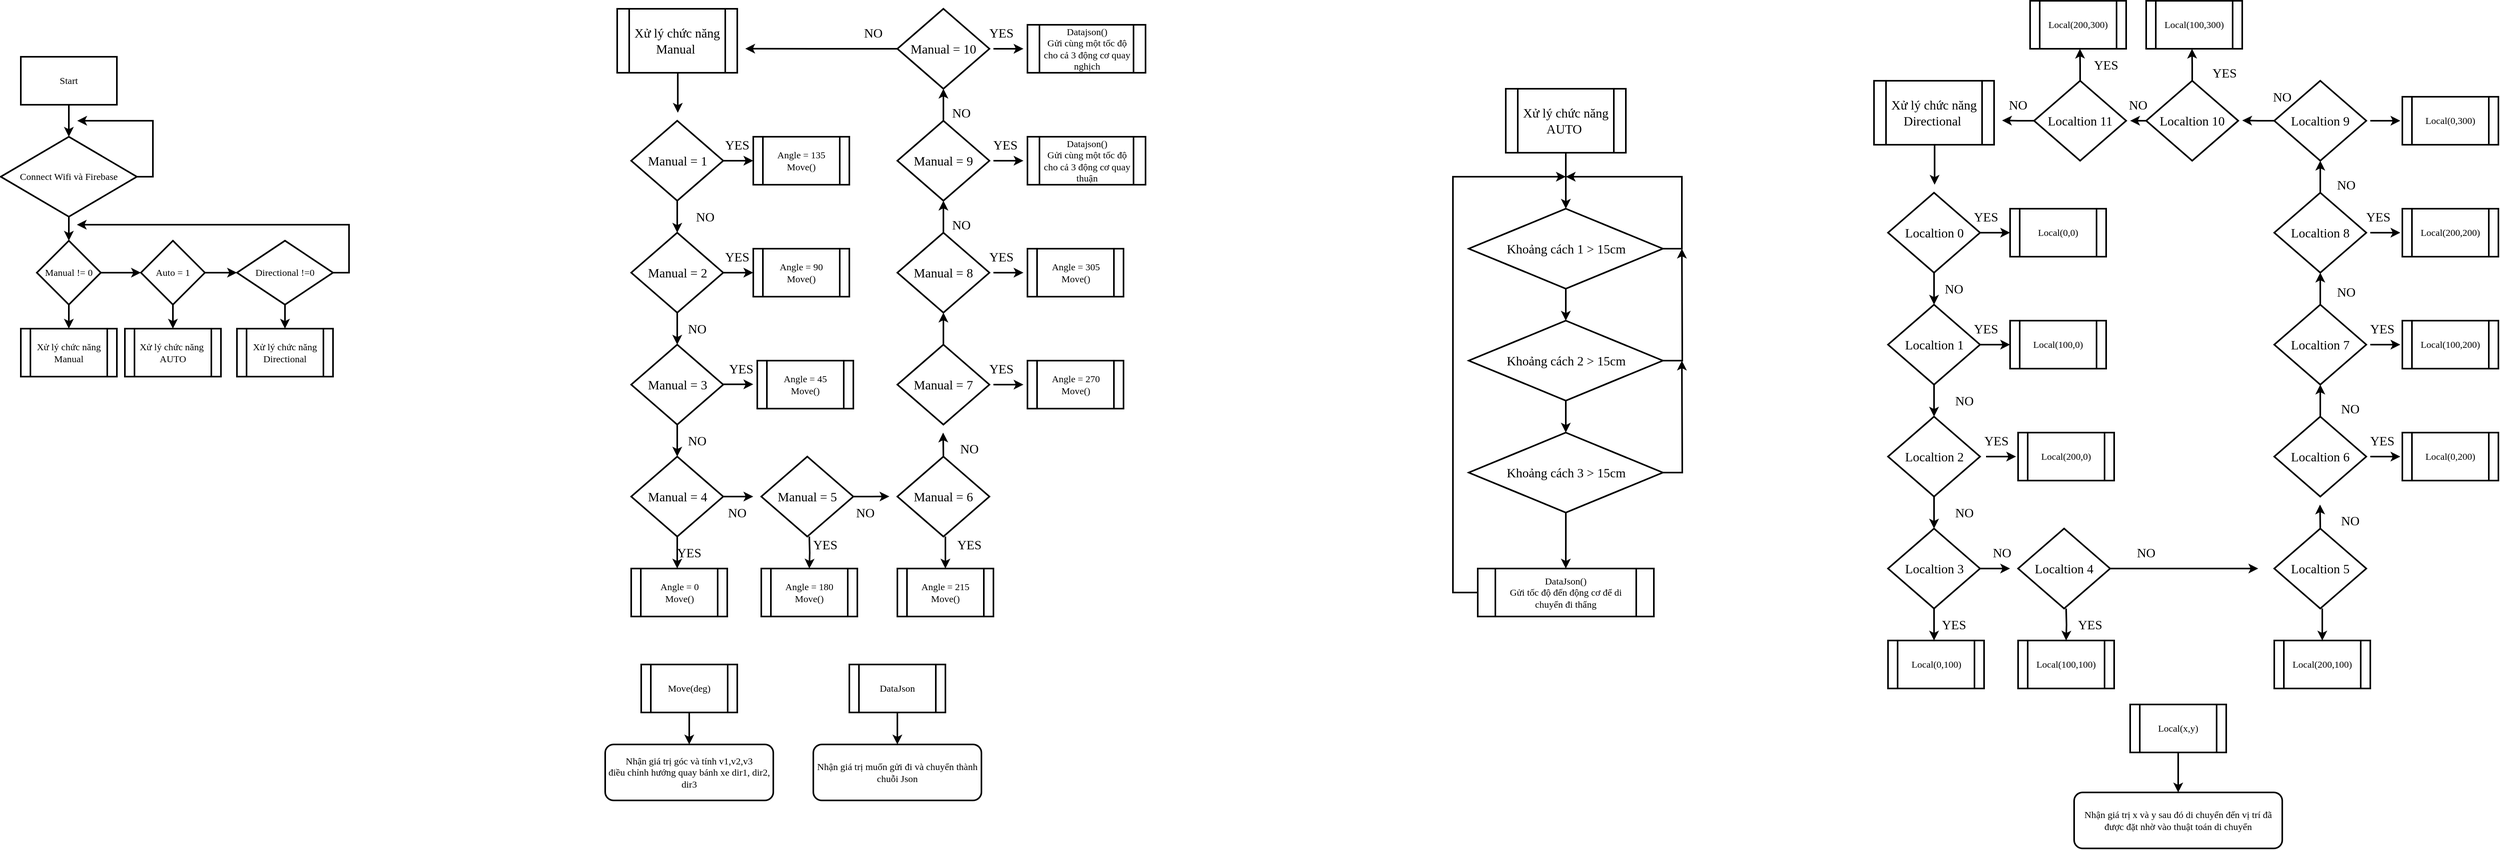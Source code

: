 <mxfile version="13.9.9" type="device"><diagram id="FoxD7YVyf8clvTsZ0lwb" name="Page-1"><mxGraphModel dx="868" dy="520" grid="1" gridSize="10" guides="1" tooltips="1" connect="1" arrows="1" fold="1" page="1" pageScale="1" pageWidth="827" pageHeight="1169" math="0" shadow="0"><root><mxCell id="0"/><mxCell id="1" parent="0"/><mxCell id="0awrJN7m5dz83-7ztPEB-3" style="edgeStyle=orthogonalEdgeStyle;rounded=0;orthogonalLoop=1;jettySize=auto;html=1;exitX=0.5;exitY=1;exitDx=0;exitDy=0;entryX=0.5;entryY=0;entryDx=0;entryDy=0;strokeWidth=2;fontFamily=Times New Roman;" edge="1" parent="1" source="0awrJN7m5dz83-7ztPEB-1" target="0awrJN7m5dz83-7ztPEB-2"><mxGeometry relative="1" as="geometry"/></mxCell><mxCell id="0awrJN7m5dz83-7ztPEB-1" value="Start" style="rounded=0;whiteSpace=wrap;html=1;strokeWidth=2;fontFamily=Times New Roman;" vertex="1" parent="1"><mxGeometry x="185" y="80" width="120" height="60" as="geometry"/></mxCell><mxCell id="0awrJN7m5dz83-7ztPEB-4" style="edgeStyle=orthogonalEdgeStyle;rounded=0;orthogonalLoop=1;jettySize=auto;html=1;exitX=1;exitY=0.5;exitDx=0;exitDy=0;strokeWidth=2;fontFamily=Times New Roman;" edge="1" parent="1" source="0awrJN7m5dz83-7ztPEB-2"><mxGeometry relative="1" as="geometry"><mxPoint x="255" y="160" as="targetPoint"/></mxGeometry></mxCell><mxCell id="0awrJN7m5dz83-7ztPEB-8" style="edgeStyle=orthogonalEdgeStyle;rounded=0;orthogonalLoop=1;jettySize=auto;html=1;exitX=0.5;exitY=1;exitDx=0;exitDy=0;entryX=0.5;entryY=0;entryDx=0;entryDy=0;strokeWidth=2;fontFamily=Times New Roman;" edge="1" parent="1" source="0awrJN7m5dz83-7ztPEB-2"><mxGeometry relative="1" as="geometry"><mxPoint x="245" y="310" as="targetPoint"/></mxGeometry></mxCell><mxCell id="0awrJN7m5dz83-7ztPEB-2" value="Connect Wifi và Firebase" style="rhombus;whiteSpace=wrap;html=1;strokeWidth=2;fontFamily=Times New Roman;" vertex="1" parent="1"><mxGeometry x="160" y="180" width="170" height="100" as="geometry"/></mxCell><mxCell id="0awrJN7m5dz83-7ztPEB-11" value="" style="edgeStyle=orthogonalEdgeStyle;rounded=0;orthogonalLoop=1;jettySize=auto;html=1;strokeWidth=2;fontFamily=Times New Roman;" edge="1" parent="1" source="0awrJN7m5dz83-7ztPEB-9" target="0awrJN7m5dz83-7ztPEB-10"><mxGeometry relative="1" as="geometry"/></mxCell><mxCell id="0awrJN7m5dz83-7ztPEB-17" style="edgeStyle=orthogonalEdgeStyle;rounded=0;orthogonalLoop=1;jettySize=auto;html=1;exitX=0.5;exitY=1;exitDx=0;exitDy=0;entryX=0.5;entryY=0;entryDx=0;entryDy=0;strokeWidth=2;fontFamily=Times New Roman;" edge="1" parent="1" source="0awrJN7m5dz83-7ztPEB-9" target="0awrJN7m5dz83-7ztPEB-14"><mxGeometry relative="1" as="geometry"/></mxCell><mxCell id="0awrJN7m5dz83-7ztPEB-9" value="Manual != 0" style="rhombus;whiteSpace=wrap;html=1;strokeWidth=2;fontFamily=Times New Roman;" vertex="1" parent="1"><mxGeometry x="205" y="310" width="80" height="80" as="geometry"/></mxCell><mxCell id="0awrJN7m5dz83-7ztPEB-13" style="edgeStyle=orthogonalEdgeStyle;rounded=0;orthogonalLoop=1;jettySize=auto;html=1;exitX=1;exitY=0.5;exitDx=0;exitDy=0;strokeWidth=2;fontFamily=Times New Roman;" edge="1" parent="1" source="0awrJN7m5dz83-7ztPEB-10" target="0awrJN7m5dz83-7ztPEB-12"><mxGeometry relative="1" as="geometry"/></mxCell><mxCell id="0awrJN7m5dz83-7ztPEB-20" value="" style="edgeStyle=orthogonalEdgeStyle;rounded=0;orthogonalLoop=1;jettySize=auto;html=1;strokeWidth=2;fontFamily=Times New Roman;" edge="1" parent="1" source="0awrJN7m5dz83-7ztPEB-10" target="0awrJN7m5dz83-7ztPEB-15"><mxGeometry relative="1" as="geometry"/></mxCell><mxCell id="0awrJN7m5dz83-7ztPEB-10" value="Auto = 1" style="rhombus;whiteSpace=wrap;html=1;strokeWidth=2;fontFamily=Times New Roman;" vertex="1" parent="1"><mxGeometry x="335" y="310" width="80" height="80" as="geometry"/></mxCell><mxCell id="0awrJN7m5dz83-7ztPEB-21" value="" style="edgeStyle=orthogonalEdgeStyle;rounded=0;orthogonalLoop=1;jettySize=auto;html=1;strokeWidth=2;fontFamily=Times New Roman;" edge="1" parent="1" source="0awrJN7m5dz83-7ztPEB-12" target="0awrJN7m5dz83-7ztPEB-16"><mxGeometry relative="1" as="geometry"/></mxCell><mxCell id="0awrJN7m5dz83-7ztPEB-22" style="edgeStyle=orthogonalEdgeStyle;rounded=0;orthogonalLoop=1;jettySize=auto;html=1;exitX=1;exitY=0.5;exitDx=0;exitDy=0;strokeWidth=2;fontFamily=Times New Roman;" edge="1" parent="1" source="0awrJN7m5dz83-7ztPEB-12"><mxGeometry relative="1" as="geometry"><mxPoint x="255" y="290" as="targetPoint"/><Array as="points"><mxPoint x="595" y="350"/><mxPoint x="595" y="290"/></Array></mxGeometry></mxCell><mxCell id="0awrJN7m5dz83-7ztPEB-12" value="Directional !=0" style="rhombus;whiteSpace=wrap;html=1;strokeWidth=2;fontFamily=Times New Roman;" vertex="1" parent="1"><mxGeometry x="455" y="310" width="120" height="80" as="geometry"/></mxCell><mxCell id="0awrJN7m5dz83-7ztPEB-14" value="Xử lý chức năng Manual" style="shape=process;whiteSpace=wrap;html=1;backgroundOutline=1;strokeWidth=2;fontFamily=Times New Roman;" vertex="1" parent="1"><mxGeometry x="185" y="420" width="120" height="60" as="geometry"/></mxCell><mxCell id="0awrJN7m5dz83-7ztPEB-15" value="Xử lý chức năng&amp;nbsp;&lt;br&gt;AUTO" style="shape=process;whiteSpace=wrap;html=1;backgroundOutline=1;strokeWidth=2;fontFamily=Times New Roman;" vertex="1" parent="1"><mxGeometry x="315" y="420" width="120" height="60" as="geometry"/></mxCell><mxCell id="0awrJN7m5dz83-7ztPEB-16" value="Xử lý chức năng Directional" style="shape=process;whiteSpace=wrap;html=1;backgroundOutline=1;strokeWidth=2;fontFamily=Times New Roman;" vertex="1" parent="1"><mxGeometry x="455" y="420" width="120" height="60" as="geometry"/></mxCell><mxCell id="0awrJN7m5dz83-7ztPEB-30" style="edgeStyle=orthogonalEdgeStyle;rounded=0;orthogonalLoop=1;jettySize=auto;html=1;strokeWidth=2;fontFamily=Times New Roman;fontSize=16;" edge="1" parent="1" source="0awrJN7m5dz83-7ztPEB-31"><mxGeometry relative="1" as="geometry"><mxPoint x="1005.714" y="150" as="targetPoint"/><Array as="points"><mxPoint x="1006" y="125"/></Array></mxGeometry></mxCell><mxCell id="0awrJN7m5dz83-7ztPEB-31" value="Xử lý chức năng Manual&amp;nbsp;" style="shape=process;whiteSpace=wrap;html=1;backgroundOutline=1;strokeWidth=2;fontFamily=Times New Roman;fontSize=16;" vertex="1" parent="1"><mxGeometry x="930" y="20" width="150" height="80" as="geometry"/></mxCell><mxCell id="0awrJN7m5dz83-7ztPEB-32" style="edgeStyle=orthogonalEdgeStyle;rounded=0;orthogonalLoop=1;jettySize=auto;html=1;exitX=0.5;exitY=1;exitDx=0;exitDy=0;entryX=0.5;entryY=0;entryDx=0;entryDy=0;strokeWidth=2;fontFamily=Times New Roman;fontSize=16;" edge="1" parent="1" source="0awrJN7m5dz83-7ztPEB-34" target="0awrJN7m5dz83-7ztPEB-36"><mxGeometry relative="1" as="geometry"/></mxCell><mxCell id="0awrJN7m5dz83-7ztPEB-33" style="edgeStyle=orthogonalEdgeStyle;rounded=0;orthogonalLoop=1;jettySize=auto;html=1;exitX=1;exitY=0.5;exitDx=0;exitDy=0;strokeWidth=2;fontFamily=Times New Roman;fontSize=16;" edge="1" parent="1" source="0awrJN7m5dz83-7ztPEB-34"><mxGeometry relative="1" as="geometry"><mxPoint x="1100" y="209.857" as="targetPoint"/></mxGeometry></mxCell><mxCell id="0awrJN7m5dz83-7ztPEB-34" value="Manual = 1" style="rhombus;whiteSpace=wrap;html=1;strokeWidth=2;fontFamily=Times New Roman;fontSize=16;" vertex="1" parent="1"><mxGeometry x="947.5" y="160" width="115" height="100" as="geometry"/></mxCell><mxCell id="0awrJN7m5dz83-7ztPEB-35" style="edgeStyle=orthogonalEdgeStyle;rounded=0;orthogonalLoop=1;jettySize=auto;html=1;exitX=0.5;exitY=1;exitDx=0;exitDy=0;entryX=0.5;entryY=0;entryDx=0;entryDy=0;strokeWidth=2;fontFamily=Times New Roman;fontSize=16;" edge="1" parent="1" source="0awrJN7m5dz83-7ztPEB-36" target="0awrJN7m5dz83-7ztPEB-38"><mxGeometry relative="1" as="geometry"/></mxCell><mxCell id="0awrJN7m5dz83-7ztPEB-36" value="Manual = 2" style="rhombus;whiteSpace=wrap;html=1;strokeWidth=2;fontFamily=Times New Roman;fontSize=16;" vertex="1" parent="1"><mxGeometry x="947.5" y="300" width="115" height="100" as="geometry"/></mxCell><mxCell id="0awrJN7m5dz83-7ztPEB-37" style="edgeStyle=orthogonalEdgeStyle;rounded=0;orthogonalLoop=1;jettySize=auto;html=1;exitX=0.5;exitY=1;exitDx=0;exitDy=0;entryX=0.5;entryY=0;entryDx=0;entryDy=0;strokeWidth=2;fontFamily=Times New Roman;fontSize=16;" edge="1" parent="1" source="0awrJN7m5dz83-7ztPEB-38" target="0awrJN7m5dz83-7ztPEB-41"><mxGeometry relative="1" as="geometry"/></mxCell><mxCell id="0awrJN7m5dz83-7ztPEB-38" value="Manual = 3" style="rhombus;whiteSpace=wrap;html=1;strokeWidth=2;fontFamily=Times New Roman;fontSize=16;" vertex="1" parent="1"><mxGeometry x="947.5" y="440" width="115" height="100" as="geometry"/></mxCell><mxCell id="0awrJN7m5dz83-7ztPEB-39" style="edgeStyle=orthogonalEdgeStyle;rounded=0;orthogonalLoop=1;jettySize=auto;html=1;exitX=1;exitY=0.5;exitDx=0;exitDy=0;strokeWidth=2;fontFamily=Times New Roman;fontSize=16;" edge="1" parent="1" source="0awrJN7m5dz83-7ztPEB-41"><mxGeometry relative="1" as="geometry"><mxPoint x="1100" y="629.857" as="targetPoint"/></mxGeometry></mxCell><mxCell id="0awrJN7m5dz83-7ztPEB-40" style="edgeStyle=orthogonalEdgeStyle;rounded=0;orthogonalLoop=1;jettySize=auto;html=1;exitX=0.5;exitY=1;exitDx=0;exitDy=0;entryX=0.5;entryY=0;entryDx=0;entryDy=0;strokeWidth=2;fontFamily=Times New Roman;fontSize=16;" edge="1" parent="1" source="0awrJN7m5dz83-7ztPEB-41"><mxGeometry relative="1" as="geometry"><mxPoint x="1005" y="720" as="targetPoint"/></mxGeometry></mxCell><mxCell id="0awrJN7m5dz83-7ztPEB-41" value="Manual = 4" style="rhombus;whiteSpace=wrap;html=1;strokeWidth=2;fontFamily=Times New Roman;fontSize=16;" vertex="1" parent="1"><mxGeometry x="947.5" y="580" width="115" height="100" as="geometry"/></mxCell><mxCell id="0awrJN7m5dz83-7ztPEB-42" style="edgeStyle=orthogonalEdgeStyle;rounded=0;orthogonalLoop=1;jettySize=auto;html=1;exitX=1;exitY=0.5;exitDx=0;exitDy=0;strokeWidth=2;fontFamily=Times New Roman;fontSize=16;" edge="1" parent="1" source="0awrJN7m5dz83-7ztPEB-43"><mxGeometry relative="1" as="geometry"><mxPoint x="1270" y="629.857" as="targetPoint"/></mxGeometry></mxCell><mxCell id="0awrJN7m5dz83-7ztPEB-43" value="Manual = 5" style="rhombus;whiteSpace=wrap;html=1;strokeWidth=2;fontFamily=Times New Roman;fontSize=16;" vertex="1" parent="1"><mxGeometry x="1110" y="580" width="115" height="100" as="geometry"/></mxCell><mxCell id="0awrJN7m5dz83-7ztPEB-44" style="edgeStyle=orthogonalEdgeStyle;rounded=0;orthogonalLoop=1;jettySize=auto;html=1;exitX=0.5;exitY=0;exitDx=0;exitDy=0;strokeWidth=2;fontFamily=Times New Roman;fontSize=16;" edge="1" parent="1" source="0awrJN7m5dz83-7ztPEB-45"><mxGeometry relative="1" as="geometry"><mxPoint x="1337.143" y="550" as="targetPoint"/></mxGeometry></mxCell><mxCell id="0awrJN7m5dz83-7ztPEB-45" value="Manual = 6" style="rhombus;whiteSpace=wrap;html=1;strokeWidth=2;fontFamily=Times New Roman;fontSize=16;" vertex="1" parent="1"><mxGeometry x="1280" y="580" width="115" height="100" as="geometry"/></mxCell><mxCell id="0awrJN7m5dz83-7ztPEB-46" style="edgeStyle=orthogonalEdgeStyle;rounded=0;orthogonalLoop=1;jettySize=auto;html=1;exitX=0.5;exitY=0;exitDx=0;exitDy=0;entryX=0.5;entryY=1;entryDx=0;entryDy=0;strokeWidth=2;fontFamily=Times New Roman;fontSize=16;" edge="1" parent="1" source="0awrJN7m5dz83-7ztPEB-47" target="0awrJN7m5dz83-7ztPEB-49"><mxGeometry relative="1" as="geometry"/></mxCell><mxCell id="0awrJN7m5dz83-7ztPEB-47" value="Manual = 7" style="rhombus;whiteSpace=wrap;html=1;strokeWidth=2;fontFamily=Times New Roman;fontSize=16;" vertex="1" parent="1"><mxGeometry x="1280" y="440" width="115" height="100" as="geometry"/></mxCell><mxCell id="0awrJN7m5dz83-7ztPEB-48" style="edgeStyle=orthogonalEdgeStyle;rounded=0;orthogonalLoop=1;jettySize=auto;html=1;exitX=0.5;exitY=0;exitDx=0;exitDy=0;entryX=0.5;entryY=1;entryDx=0;entryDy=0;strokeWidth=2;fontFamily=Times New Roman;fontSize=16;" edge="1" parent="1" source="0awrJN7m5dz83-7ztPEB-49" target="0awrJN7m5dz83-7ztPEB-51"><mxGeometry relative="1" as="geometry"/></mxCell><mxCell id="0awrJN7m5dz83-7ztPEB-49" value="Manual = 8" style="rhombus;whiteSpace=wrap;html=1;strokeWidth=2;fontFamily=Times New Roman;fontSize=16;" vertex="1" parent="1"><mxGeometry x="1280" y="300" width="115" height="100" as="geometry"/></mxCell><mxCell id="0awrJN7m5dz83-7ztPEB-50" style="edgeStyle=orthogonalEdgeStyle;rounded=0;orthogonalLoop=1;jettySize=auto;html=1;exitX=0.5;exitY=0;exitDx=0;exitDy=0;entryX=0.5;entryY=1;entryDx=0;entryDy=0;strokeWidth=2;fontFamily=Times New Roman;fontSize=16;" edge="1" parent="1" source="0awrJN7m5dz83-7ztPEB-51" target="0awrJN7m5dz83-7ztPEB-53"><mxGeometry relative="1" as="geometry"/></mxCell><mxCell id="0awrJN7m5dz83-7ztPEB-51" value="Manual = 9" style="rhombus;whiteSpace=wrap;html=1;strokeWidth=2;fontFamily=Times New Roman;fontSize=16;" vertex="1" parent="1"><mxGeometry x="1280" y="160" width="115" height="100" as="geometry"/></mxCell><mxCell id="0awrJN7m5dz83-7ztPEB-52" style="edgeStyle=orthogonalEdgeStyle;rounded=0;orthogonalLoop=1;jettySize=auto;html=1;exitX=0;exitY=0.5;exitDx=0;exitDy=0;strokeWidth=2;fontFamily=Times New Roman;fontSize=16;" edge="1" parent="1" source="0awrJN7m5dz83-7ztPEB-53"><mxGeometry relative="1" as="geometry"><mxPoint x="1090" y="69.857" as="targetPoint"/></mxGeometry></mxCell><mxCell id="0awrJN7m5dz83-7ztPEB-53" value="Manual = 10" style="rhombus;whiteSpace=wrap;html=1;strokeWidth=2;fontFamily=Times New Roman;fontSize=16;" vertex="1" parent="1"><mxGeometry x="1280" y="20" width="115" height="100" as="geometry"/></mxCell><mxCell id="0awrJN7m5dz83-7ztPEB-55" style="edgeStyle=orthogonalEdgeStyle;rounded=0;orthogonalLoop=1;jettySize=auto;html=1;exitX=1;exitY=0.5;exitDx=0;exitDy=0;strokeWidth=2;fontFamily=Times New Roman;fontSize=16;" edge="1" parent="1"><mxGeometry relative="1" as="geometry"><mxPoint x="1100" y="349.857" as="targetPoint"/><mxPoint x="1062.5" y="350" as="sourcePoint"/></mxGeometry></mxCell><mxCell id="0awrJN7m5dz83-7ztPEB-57" style="edgeStyle=orthogonalEdgeStyle;rounded=0;orthogonalLoop=1;jettySize=auto;html=1;exitX=1;exitY=0.5;exitDx=0;exitDy=0;strokeWidth=2;fontFamily=Times New Roman;fontSize=16;" edge="1" parent="1"><mxGeometry relative="1" as="geometry"><mxPoint x="1437.5" y="489.857" as="targetPoint"/><mxPoint x="1400" y="490" as="sourcePoint"/></mxGeometry></mxCell><mxCell id="0awrJN7m5dz83-7ztPEB-59" style="edgeStyle=orthogonalEdgeStyle;rounded=0;orthogonalLoop=1;jettySize=auto;html=1;exitX=1;exitY=0.5;exitDx=0;exitDy=0;strokeWidth=2;fontFamily=Times New Roman;fontSize=16;" edge="1" parent="1"><mxGeometry relative="1" as="geometry"><mxPoint x="1100" y="489.497" as="targetPoint"/><mxPoint x="1062.5" y="489.64" as="sourcePoint"/></mxGeometry></mxCell><mxCell id="0awrJN7m5dz83-7ztPEB-61" style="edgeStyle=orthogonalEdgeStyle;rounded=0;orthogonalLoop=1;jettySize=auto;html=1;exitX=1;exitY=0.5;exitDx=0;exitDy=0;strokeWidth=2;fontFamily=Times New Roman;fontSize=16;" edge="1" parent="1"><mxGeometry relative="1" as="geometry"><mxPoint x="1437.5" y="349.857" as="targetPoint"/><mxPoint x="1400" y="350" as="sourcePoint"/></mxGeometry></mxCell><mxCell id="0awrJN7m5dz83-7ztPEB-63" style="edgeStyle=orthogonalEdgeStyle;rounded=0;orthogonalLoop=1;jettySize=auto;html=1;exitX=1;exitY=0.5;exitDx=0;exitDy=0;strokeWidth=2;fontFamily=Times New Roman;fontSize=16;" edge="1" parent="1"><mxGeometry relative="1" as="geometry"><mxPoint x="1437.5" y="209.857" as="targetPoint"/><mxPoint x="1400" y="210" as="sourcePoint"/></mxGeometry></mxCell><mxCell id="0awrJN7m5dz83-7ztPEB-65" style="edgeStyle=orthogonalEdgeStyle;rounded=0;orthogonalLoop=1;jettySize=auto;html=1;exitX=1;exitY=0.5;exitDx=0;exitDy=0;strokeWidth=2;fontFamily=Times New Roman;fontSize=16;" edge="1" parent="1"><mxGeometry relative="1" as="geometry"><mxPoint x="1437.5" y="69.857" as="targetPoint"/><mxPoint x="1400" y="70" as="sourcePoint"/></mxGeometry></mxCell><mxCell id="0awrJN7m5dz83-7ztPEB-68" style="edgeStyle=orthogonalEdgeStyle;rounded=0;orthogonalLoop=1;jettySize=auto;html=1;exitX=0.5;exitY=1;exitDx=0;exitDy=0;entryX=0.5;entryY=0;entryDx=0;entryDy=0;strokeWidth=2;fontFamily=Times New Roman;fontSize=16;" edge="1" parent="1"><mxGeometry relative="1" as="geometry"><mxPoint x="1170" y="680" as="sourcePoint"/><mxPoint x="1170" y="720" as="targetPoint"/></mxGeometry></mxCell><mxCell id="0awrJN7m5dz83-7ztPEB-70" style="edgeStyle=orthogonalEdgeStyle;rounded=0;orthogonalLoop=1;jettySize=auto;html=1;exitX=0.5;exitY=1;exitDx=0;exitDy=0;entryX=0.5;entryY=0;entryDx=0;entryDy=0;strokeWidth=2;fontFamily=Times New Roman;fontSize=16;" edge="1" parent="1"><mxGeometry relative="1" as="geometry"><mxPoint x="1340" y="680" as="sourcePoint"/><Array as="points"><mxPoint x="1340" y="690"/><mxPoint x="1340" y="690"/></Array><mxPoint x="1340" y="720" as="targetPoint"/></mxGeometry></mxCell><mxCell id="0awrJN7m5dz83-7ztPEB-72" value="NO" style="text;html=1;strokeColor=none;fillColor=none;align=center;verticalAlign=middle;whiteSpace=wrap;rounded=0;fontFamily=Times New Roman;fontSize=16;strokeWidth=2;" vertex="1" parent="1"><mxGeometry x="1020" y="270" width="40" height="20" as="geometry"/></mxCell><mxCell id="0awrJN7m5dz83-7ztPEB-73" value="NO" style="text;html=1;strokeColor=none;fillColor=none;align=center;verticalAlign=middle;whiteSpace=wrap;rounded=0;fontFamily=Times New Roman;fontSize=16;strokeWidth=2;" vertex="1" parent="1"><mxGeometry x="1010" y="410" width="40" height="20" as="geometry"/></mxCell><mxCell id="0awrJN7m5dz83-7ztPEB-74" value="NO" style="text;html=1;strokeColor=none;fillColor=none;align=center;verticalAlign=middle;whiteSpace=wrap;rounded=0;fontFamily=Times New Roman;fontSize=16;strokeWidth=2;" vertex="1" parent="1"><mxGeometry x="1010" y="550" width="40" height="20" as="geometry"/></mxCell><mxCell id="0awrJN7m5dz83-7ztPEB-75" value="NO" style="text;html=1;strokeColor=none;fillColor=none;align=center;verticalAlign=middle;whiteSpace=wrap;rounded=0;fontFamily=Times New Roman;fontSize=16;strokeWidth=2;" vertex="1" parent="1"><mxGeometry x="1060" y="640" width="40" height="20" as="geometry"/></mxCell><mxCell id="0awrJN7m5dz83-7ztPEB-76" value="NO" style="text;html=1;strokeColor=none;fillColor=none;align=center;verticalAlign=middle;whiteSpace=wrap;rounded=0;fontFamily=Times New Roman;fontSize=16;strokeWidth=2;" vertex="1" parent="1"><mxGeometry x="1220" y="640" width="40" height="20" as="geometry"/></mxCell><mxCell id="0awrJN7m5dz83-7ztPEB-77" value="NO" style="text;html=1;strokeColor=none;fillColor=none;align=center;verticalAlign=middle;whiteSpace=wrap;rounded=0;fontFamily=Times New Roman;fontSize=16;strokeWidth=2;" vertex="1" parent="1"><mxGeometry x="1340" y="280" width="40" height="20" as="geometry"/></mxCell><mxCell id="0awrJN7m5dz83-7ztPEB-78" value="NO" style="text;html=1;strokeColor=none;fillColor=none;align=center;verticalAlign=middle;whiteSpace=wrap;rounded=0;fontFamily=Times New Roman;fontSize=16;strokeWidth=2;" vertex="1" parent="1"><mxGeometry x="1350" y="560" width="40" height="20" as="geometry"/></mxCell><mxCell id="0awrJN7m5dz83-7ztPEB-79" value="NO" style="text;html=1;strokeColor=none;fillColor=none;align=center;verticalAlign=middle;whiteSpace=wrap;rounded=0;fontFamily=Times New Roman;fontSize=16;strokeWidth=2;" vertex="1" parent="1"><mxGeometry x="1340" y="140" width="40" height="20" as="geometry"/></mxCell><mxCell id="0awrJN7m5dz83-7ztPEB-80" value="NO" style="text;html=1;strokeColor=none;fillColor=none;align=center;verticalAlign=middle;whiteSpace=wrap;rounded=0;fontFamily=Times New Roman;fontSize=16;strokeWidth=2;" vertex="1" parent="1"><mxGeometry x="1230" y="40" width="40" height="20" as="geometry"/></mxCell><mxCell id="0awrJN7m5dz83-7ztPEB-81" value="YES" style="text;html=1;strokeColor=none;fillColor=none;align=center;verticalAlign=middle;whiteSpace=wrap;rounded=0;fontFamily=Times New Roman;fontSize=16;strokeWidth=2;" vertex="1" parent="1"><mxGeometry x="1060" y="180" width="40" height="20" as="geometry"/></mxCell><mxCell id="0awrJN7m5dz83-7ztPEB-82" value="YES" style="text;html=1;strokeColor=none;fillColor=none;align=center;verticalAlign=middle;whiteSpace=wrap;rounded=0;fontFamily=Times New Roman;fontSize=16;strokeWidth=2;" vertex="1" parent="1"><mxGeometry x="1060" y="320" width="40" height="20" as="geometry"/></mxCell><mxCell id="0awrJN7m5dz83-7ztPEB-83" value="YES" style="text;html=1;strokeColor=none;fillColor=none;align=center;verticalAlign=middle;whiteSpace=wrap;rounded=0;fontFamily=Times New Roman;fontSize=16;strokeWidth=2;" vertex="1" parent="1"><mxGeometry x="1065" y="460" width="40" height="20" as="geometry"/></mxCell><mxCell id="0awrJN7m5dz83-7ztPEB-84" value="YES" style="text;html=1;strokeColor=none;fillColor=none;align=center;verticalAlign=middle;whiteSpace=wrap;rounded=0;fontFamily=Times New Roman;fontSize=16;strokeWidth=2;" vertex="1" parent="1"><mxGeometry x="1000" y="690" width="40" height="20" as="geometry"/></mxCell><mxCell id="0awrJN7m5dz83-7ztPEB-85" value="YES" style="text;html=1;strokeColor=none;fillColor=none;align=center;verticalAlign=middle;whiteSpace=wrap;rounded=0;fontFamily=Times New Roman;fontSize=16;strokeWidth=2;" vertex="1" parent="1"><mxGeometry x="1170" y="680" width="40" height="20" as="geometry"/></mxCell><mxCell id="0awrJN7m5dz83-7ztPEB-86" value="YES" style="text;html=1;strokeColor=none;fillColor=none;align=center;verticalAlign=middle;whiteSpace=wrap;rounded=0;fontFamily=Times New Roman;fontSize=16;strokeWidth=2;" vertex="1" parent="1"><mxGeometry x="1390" y="460" width="40" height="20" as="geometry"/></mxCell><mxCell id="0awrJN7m5dz83-7ztPEB-87" value="YES" style="text;html=1;strokeColor=none;fillColor=none;align=center;verticalAlign=middle;whiteSpace=wrap;rounded=0;fontFamily=Times New Roman;fontSize=16;strokeWidth=2;" vertex="1" parent="1"><mxGeometry x="1390" y="320" width="40" height="20" as="geometry"/></mxCell><mxCell id="0awrJN7m5dz83-7ztPEB-88" value="YES" style="text;html=1;strokeColor=none;fillColor=none;align=center;verticalAlign=middle;whiteSpace=wrap;rounded=0;fontFamily=Times New Roman;fontSize=16;strokeWidth=2;" vertex="1" parent="1"><mxGeometry x="1395" y="180" width="40" height="20" as="geometry"/></mxCell><mxCell id="0awrJN7m5dz83-7ztPEB-89" value="YES" style="text;html=1;strokeColor=none;fillColor=none;align=center;verticalAlign=middle;whiteSpace=wrap;rounded=0;fontFamily=Times New Roman;fontSize=16;strokeWidth=2;" vertex="1" parent="1"><mxGeometry x="1390" y="40" width="40" height="20" as="geometry"/></mxCell><mxCell id="0awrJN7m5dz83-7ztPEB-90" value="YES" style="text;html=1;strokeColor=none;fillColor=none;align=center;verticalAlign=middle;whiteSpace=wrap;rounded=0;fontFamily=Times New Roman;fontSize=16;strokeWidth=2;" vertex="1" parent="1"><mxGeometry x="1350" y="680" width="40" height="20" as="geometry"/></mxCell><mxCell id="0awrJN7m5dz83-7ztPEB-91" value="Angle = 135&lt;br&gt;Move()" style="shape=process;whiteSpace=wrap;html=1;backgroundOutline=1;strokeWidth=2;fontFamily=Times New Roman;" vertex="1" parent="1"><mxGeometry x="1100" y="180" width="120" height="60" as="geometry"/></mxCell><mxCell id="0awrJN7m5dz83-7ztPEB-92" value="Angle = 90&lt;br&gt;Move()" style="shape=process;whiteSpace=wrap;html=1;backgroundOutline=1;strokeWidth=2;fontFamily=Times New Roman;" vertex="1" parent="1"><mxGeometry x="1100" y="320" width="120" height="60" as="geometry"/></mxCell><mxCell id="0awrJN7m5dz83-7ztPEB-93" value="Angle = 45&lt;br&gt;Move()" style="shape=process;whiteSpace=wrap;html=1;backgroundOutline=1;strokeWidth=2;fontFamily=Times New Roman;" vertex="1" parent="1"><mxGeometry x="1105" y="460" width="120" height="60" as="geometry"/></mxCell><mxCell id="0awrJN7m5dz83-7ztPEB-94" value="Angle = 0&lt;br&gt;Move()" style="shape=process;whiteSpace=wrap;html=1;backgroundOutline=1;strokeWidth=2;fontFamily=Times New Roman;" vertex="1" parent="1"><mxGeometry x="947.5" y="720" width="120" height="60" as="geometry"/></mxCell><mxCell id="0awrJN7m5dz83-7ztPEB-95" value="Angle = 180&lt;br&gt;Move()" style="shape=process;whiteSpace=wrap;html=1;backgroundOutline=1;strokeWidth=2;fontFamily=Times New Roman;" vertex="1" parent="1"><mxGeometry x="1110" y="720" width="120" height="60" as="geometry"/></mxCell><mxCell id="0awrJN7m5dz83-7ztPEB-96" value="Angle = 215&lt;br&gt;Move()" style="shape=process;whiteSpace=wrap;html=1;backgroundOutline=1;strokeWidth=2;fontFamily=Times New Roman;" vertex="1" parent="1"><mxGeometry x="1280" y="720" width="120" height="60" as="geometry"/></mxCell><mxCell id="0awrJN7m5dz83-7ztPEB-97" value="Angle = 270&lt;br&gt;Move()" style="shape=process;whiteSpace=wrap;html=1;backgroundOutline=1;strokeWidth=2;fontFamily=Times New Roman;" vertex="1" parent="1"><mxGeometry x="1442.5" y="460" width="120" height="60" as="geometry"/></mxCell><mxCell id="0awrJN7m5dz83-7ztPEB-98" value="Angle = 305&lt;br&gt;Move()" style="shape=process;whiteSpace=wrap;html=1;backgroundOutline=1;strokeWidth=2;fontFamily=Times New Roman;" vertex="1" parent="1"><mxGeometry x="1442.5" y="320" width="120" height="60" as="geometry"/></mxCell><mxCell id="0awrJN7m5dz83-7ztPEB-100" value="Datajson()&lt;br&gt;Gửi cùng một tốc độ cho cả 3 động cơ quay thuận" style="shape=process;whiteSpace=wrap;html=1;backgroundOutline=1;strokeWidth=2;fontFamily=Times New Roman;" vertex="1" parent="1"><mxGeometry x="1442.5" y="180" width="147.5" height="60" as="geometry"/></mxCell><mxCell id="0awrJN7m5dz83-7ztPEB-101" value="Datajson()&lt;br&gt;Gửi cùng một tốc độ cho cả 3 động cơ quay nghịch" style="shape=process;whiteSpace=wrap;html=1;backgroundOutline=1;strokeWidth=2;fontFamily=Times New Roman;" vertex="1" parent="1"><mxGeometry x="1442.5" y="40" width="147.5" height="60" as="geometry"/></mxCell><mxCell id="0awrJN7m5dz83-7ztPEB-104" value="" style="edgeStyle=orthogonalEdgeStyle;rounded=0;orthogonalLoop=1;jettySize=auto;html=1;strokeWidth=2;fontFamily=Times New Roman;" edge="1" parent="1" source="0awrJN7m5dz83-7ztPEB-102" target="0awrJN7m5dz83-7ztPEB-103"><mxGeometry relative="1" as="geometry"/></mxCell><mxCell id="0awrJN7m5dz83-7ztPEB-102" value="Xử lý chức năng AUTO&amp;nbsp;" style="shape=process;whiteSpace=wrap;html=1;backgroundOutline=1;strokeWidth=2;fontFamily=Times New Roman;fontSize=16;" vertex="1" parent="1"><mxGeometry x="2040" y="120" width="150" height="80" as="geometry"/></mxCell><mxCell id="0awrJN7m5dz83-7ztPEB-106" value="" style="edgeStyle=orthogonalEdgeStyle;rounded=0;orthogonalLoop=1;jettySize=auto;html=1;strokeWidth=2;fontFamily=Times New Roman;" edge="1" parent="1" source="0awrJN7m5dz83-7ztPEB-103" target="0awrJN7m5dz83-7ztPEB-105"><mxGeometry relative="1" as="geometry"/></mxCell><mxCell id="0awrJN7m5dz83-7ztPEB-112" style="edgeStyle=orthogonalEdgeStyle;rounded=0;orthogonalLoop=1;jettySize=auto;html=1;exitX=1;exitY=0.5;exitDx=0;exitDy=0;strokeWidth=2;fontFamily=Times New Roman;" edge="1" parent="1" source="0awrJN7m5dz83-7ztPEB-103"><mxGeometry relative="1" as="geometry"><mxPoint x="2115" y="230" as="targetPoint"/><Array as="points"><mxPoint x="2260" y="320"/><mxPoint x="2260" y="230"/></Array></mxGeometry></mxCell><mxCell id="0awrJN7m5dz83-7ztPEB-103" value="Khoảng cách 1 &amp;gt; 15cm" style="rhombus;whiteSpace=wrap;html=1;strokeWidth=2;fontFamily=Times New Roman;fontSize=16;" vertex="1" parent="1"><mxGeometry x="1993.75" y="270" width="242.5" height="100" as="geometry"/></mxCell><mxCell id="0awrJN7m5dz83-7ztPEB-108" value="" style="edgeStyle=orthogonalEdgeStyle;rounded=0;orthogonalLoop=1;jettySize=auto;html=1;strokeWidth=2;fontFamily=Times New Roman;" edge="1" parent="1" source="0awrJN7m5dz83-7ztPEB-105" target="0awrJN7m5dz83-7ztPEB-107"><mxGeometry relative="1" as="geometry"/></mxCell><mxCell id="0awrJN7m5dz83-7ztPEB-113" style="edgeStyle=orthogonalEdgeStyle;rounded=0;orthogonalLoop=1;jettySize=auto;html=1;exitX=1;exitY=0.5;exitDx=0;exitDy=0;strokeWidth=2;fontFamily=Times New Roman;" edge="1" parent="1" source="0awrJN7m5dz83-7ztPEB-105"><mxGeometry relative="1" as="geometry"><mxPoint x="2260" y="320" as="targetPoint"/></mxGeometry></mxCell><mxCell id="0awrJN7m5dz83-7ztPEB-105" value="Khoảng cách 2 &amp;gt; 15cm" style="rhombus;whiteSpace=wrap;html=1;strokeWidth=2;fontFamily=Times New Roman;fontSize=16;" vertex="1" parent="1"><mxGeometry x="1993.75" y="410" width="242.5" height="100" as="geometry"/></mxCell><mxCell id="0awrJN7m5dz83-7ztPEB-110" value="" style="edgeStyle=orthogonalEdgeStyle;rounded=0;orthogonalLoop=1;jettySize=auto;html=1;strokeWidth=2;fontFamily=Times New Roman;" edge="1" parent="1" source="0awrJN7m5dz83-7ztPEB-107" target="0awrJN7m5dz83-7ztPEB-109"><mxGeometry relative="1" as="geometry"/></mxCell><mxCell id="0awrJN7m5dz83-7ztPEB-114" style="edgeStyle=orthogonalEdgeStyle;rounded=0;orthogonalLoop=1;jettySize=auto;html=1;exitX=1;exitY=0.5;exitDx=0;exitDy=0;strokeWidth=2;fontFamily=Times New Roman;" edge="1" parent="1" source="0awrJN7m5dz83-7ztPEB-107"><mxGeometry relative="1" as="geometry"><mxPoint x="2260" y="460" as="targetPoint"/></mxGeometry></mxCell><mxCell id="0awrJN7m5dz83-7ztPEB-107" value="Khoảng cách 3 &amp;gt; 15cm" style="rhombus;whiteSpace=wrap;html=1;strokeWidth=2;fontFamily=Times New Roman;fontSize=16;" vertex="1" parent="1"><mxGeometry x="1993.75" y="550" width="242.5" height="100" as="geometry"/></mxCell><mxCell id="0awrJN7m5dz83-7ztPEB-111" style="edgeStyle=orthogonalEdgeStyle;rounded=0;orthogonalLoop=1;jettySize=auto;html=1;strokeWidth=2;fontFamily=Times New Roman;" edge="1" parent="1" source="0awrJN7m5dz83-7ztPEB-109"><mxGeometry relative="1" as="geometry"><mxPoint x="2115" y="230" as="targetPoint"/><Array as="points"><mxPoint x="1974" y="750"/><mxPoint x="1974" y="230"/><mxPoint x="1994" y="230"/></Array></mxGeometry></mxCell><mxCell id="0awrJN7m5dz83-7ztPEB-109" value="DataJson()&lt;br&gt;Gửi tốc độ đến động cơ để di chuyển đi thẩng" style="shape=process;whiteSpace=wrap;html=1;backgroundOutline=1;strokeWidth=2;fontFamily=Times New Roman;" vertex="1" parent="1"><mxGeometry x="2005" y="720" width="220" height="60" as="geometry"/></mxCell><mxCell id="0awrJN7m5dz83-7ztPEB-115" style="edgeStyle=orthogonalEdgeStyle;rounded=0;orthogonalLoop=1;jettySize=auto;html=1;strokeWidth=2;fontFamily=Times New Roman;fontSize=16;" edge="1" parent="1" source="0awrJN7m5dz83-7ztPEB-116"><mxGeometry relative="1" as="geometry"><mxPoint x="2575.714" y="240.0" as="targetPoint"/><Array as="points"><mxPoint x="2576" y="215"/></Array></mxGeometry></mxCell><mxCell id="0awrJN7m5dz83-7ztPEB-116" value="Xử lý chức năng Directional&amp;nbsp;" style="shape=process;whiteSpace=wrap;html=1;backgroundOutline=1;strokeWidth=2;fontFamily=Times New Roman;fontSize=16;" vertex="1" parent="1"><mxGeometry x="2500" y="110" width="150" height="80" as="geometry"/></mxCell><mxCell id="0awrJN7m5dz83-7ztPEB-117" style="edgeStyle=orthogonalEdgeStyle;rounded=0;orthogonalLoop=1;jettySize=auto;html=1;exitX=0.5;exitY=1;exitDx=0;exitDy=0;entryX=0.5;entryY=0;entryDx=0;entryDy=0;strokeWidth=2;fontFamily=Times New Roman;fontSize=16;" edge="1" parent="1" source="0awrJN7m5dz83-7ztPEB-119" target="0awrJN7m5dz83-7ztPEB-121"><mxGeometry relative="1" as="geometry"/></mxCell><mxCell id="0awrJN7m5dz83-7ztPEB-118" style="edgeStyle=orthogonalEdgeStyle;rounded=0;orthogonalLoop=1;jettySize=auto;html=1;exitX=1;exitY=0.5;exitDx=0;exitDy=0;strokeWidth=2;fontFamily=Times New Roman;fontSize=16;" edge="1" parent="1" source="0awrJN7m5dz83-7ztPEB-119"><mxGeometry relative="1" as="geometry"><mxPoint x="2670" y="299.857" as="targetPoint"/></mxGeometry></mxCell><mxCell id="0awrJN7m5dz83-7ztPEB-119" value="Localtion 0" style="rhombus;whiteSpace=wrap;html=1;strokeWidth=2;fontFamily=Times New Roman;fontSize=16;" vertex="1" parent="1"><mxGeometry x="2517.5" y="250" width="115" height="100" as="geometry"/></mxCell><mxCell id="0awrJN7m5dz83-7ztPEB-120" style="edgeStyle=orthogonalEdgeStyle;rounded=0;orthogonalLoop=1;jettySize=auto;html=1;exitX=0.5;exitY=1;exitDx=0;exitDy=0;entryX=0.5;entryY=0;entryDx=0;entryDy=0;strokeWidth=2;fontFamily=Times New Roman;fontSize=16;" edge="1" parent="1" source="0awrJN7m5dz83-7ztPEB-121" target="0awrJN7m5dz83-7ztPEB-123"><mxGeometry relative="1" as="geometry"/></mxCell><mxCell id="0awrJN7m5dz83-7ztPEB-121" value="Localtion 1" style="rhombus;whiteSpace=wrap;html=1;strokeWidth=2;fontFamily=Times New Roman;fontSize=16;" vertex="1" parent="1"><mxGeometry x="2517.5" y="390.0" width="115" height="100" as="geometry"/></mxCell><mxCell id="0awrJN7m5dz83-7ztPEB-122" style="edgeStyle=orthogonalEdgeStyle;rounded=0;orthogonalLoop=1;jettySize=auto;html=1;exitX=0.5;exitY=1;exitDx=0;exitDy=0;entryX=0.5;entryY=0;entryDx=0;entryDy=0;strokeWidth=2;fontFamily=Times New Roman;fontSize=16;" edge="1" parent="1" source="0awrJN7m5dz83-7ztPEB-123" target="0awrJN7m5dz83-7ztPEB-126"><mxGeometry relative="1" as="geometry"/></mxCell><mxCell id="0awrJN7m5dz83-7ztPEB-123" value="Localtion 2" style="rhombus;whiteSpace=wrap;html=1;strokeWidth=2;fontFamily=Times New Roman;fontSize=16;" vertex="1" parent="1"><mxGeometry x="2517.5" y="530" width="115" height="100" as="geometry"/></mxCell><mxCell id="0awrJN7m5dz83-7ztPEB-124" style="edgeStyle=orthogonalEdgeStyle;rounded=0;orthogonalLoop=1;jettySize=auto;html=1;exitX=1;exitY=0.5;exitDx=0;exitDy=0;strokeWidth=2;fontFamily=Times New Roman;fontSize=16;" edge="1" parent="1" source="0awrJN7m5dz83-7ztPEB-126"><mxGeometry relative="1" as="geometry"><mxPoint x="2670" y="719.857" as="targetPoint"/></mxGeometry></mxCell><mxCell id="0awrJN7m5dz83-7ztPEB-125" style="edgeStyle=orthogonalEdgeStyle;rounded=0;orthogonalLoop=1;jettySize=auto;html=1;exitX=0.5;exitY=1;exitDx=0;exitDy=0;entryX=0.5;entryY=0;entryDx=0;entryDy=0;strokeWidth=2;fontFamily=Times New Roman;fontSize=16;" edge="1" parent="1" source="0awrJN7m5dz83-7ztPEB-126"><mxGeometry relative="1" as="geometry"><mxPoint x="2575" y="810" as="targetPoint"/></mxGeometry></mxCell><mxCell id="0awrJN7m5dz83-7ztPEB-126" value="Localtion 3" style="rhombus;whiteSpace=wrap;html=1;strokeWidth=2;fontFamily=Times New Roman;fontSize=16;" vertex="1" parent="1"><mxGeometry x="2517.5" y="670" width="115" height="100" as="geometry"/></mxCell><mxCell id="0awrJN7m5dz83-7ztPEB-127" style="edgeStyle=orthogonalEdgeStyle;rounded=0;orthogonalLoop=1;jettySize=auto;html=1;exitX=1;exitY=0.5;exitDx=0;exitDy=0;strokeWidth=2;fontFamily=Times New Roman;fontSize=16;" edge="1" parent="1" source="0awrJN7m5dz83-7ztPEB-128"><mxGeometry relative="1" as="geometry"><mxPoint x="2980" y="720.0" as="targetPoint"/></mxGeometry></mxCell><mxCell id="0awrJN7m5dz83-7ztPEB-128" value="Localtion 4" style="rhombus;whiteSpace=wrap;html=1;strokeWidth=2;fontFamily=Times New Roman;fontSize=16;" vertex="1" parent="1"><mxGeometry x="2680" y="670" width="115" height="100" as="geometry"/></mxCell><mxCell id="0awrJN7m5dz83-7ztPEB-129" style="edgeStyle=orthogonalEdgeStyle;rounded=0;orthogonalLoop=1;jettySize=auto;html=1;exitX=0.5;exitY=0;exitDx=0;exitDy=0;strokeWidth=2;fontFamily=Times New Roman;fontSize=16;" edge="1" parent="1" source="0awrJN7m5dz83-7ztPEB-130"><mxGeometry relative="1" as="geometry"><mxPoint x="3057.143" y="640.0" as="targetPoint"/></mxGeometry></mxCell><mxCell id="0awrJN7m5dz83-7ztPEB-130" value="Localtion 5" style="rhombus;whiteSpace=wrap;html=1;strokeWidth=2;fontFamily=Times New Roman;fontSize=16;" vertex="1" parent="1"><mxGeometry x="3000" y="670" width="115" height="100" as="geometry"/></mxCell><mxCell id="0awrJN7m5dz83-7ztPEB-131" style="edgeStyle=orthogonalEdgeStyle;rounded=0;orthogonalLoop=1;jettySize=auto;html=1;exitX=0.5;exitY=0;exitDx=0;exitDy=0;entryX=0.5;entryY=1;entryDx=0;entryDy=0;strokeWidth=2;fontFamily=Times New Roman;fontSize=16;" edge="1" parent="1" source="0awrJN7m5dz83-7ztPEB-132" target="0awrJN7m5dz83-7ztPEB-134"><mxGeometry relative="1" as="geometry"/></mxCell><mxCell id="0awrJN7m5dz83-7ztPEB-132" value="Localtion 6" style="rhombus;whiteSpace=wrap;html=1;strokeWidth=2;fontFamily=Times New Roman;fontSize=16;" vertex="1" parent="1"><mxGeometry x="3000" y="530" width="115" height="100" as="geometry"/></mxCell><mxCell id="0awrJN7m5dz83-7ztPEB-133" style="edgeStyle=orthogonalEdgeStyle;rounded=0;orthogonalLoop=1;jettySize=auto;html=1;exitX=0.5;exitY=0;exitDx=0;exitDy=0;entryX=0.5;entryY=1;entryDx=0;entryDy=0;strokeWidth=2;fontFamily=Times New Roman;fontSize=16;" edge="1" parent="1" source="0awrJN7m5dz83-7ztPEB-134" target="0awrJN7m5dz83-7ztPEB-136"><mxGeometry relative="1" as="geometry"/></mxCell><mxCell id="0awrJN7m5dz83-7ztPEB-134" value="Localtion 7" style="rhombus;whiteSpace=wrap;html=1;strokeWidth=2;fontFamily=Times New Roman;fontSize=16;" vertex="1" parent="1"><mxGeometry x="3000" y="390.0" width="115" height="100" as="geometry"/></mxCell><mxCell id="0awrJN7m5dz83-7ztPEB-135" style="edgeStyle=orthogonalEdgeStyle;rounded=0;orthogonalLoop=1;jettySize=auto;html=1;exitX=0.5;exitY=0;exitDx=0;exitDy=0;entryX=0.5;entryY=1;entryDx=0;entryDy=0;strokeWidth=2;fontFamily=Times New Roman;fontSize=16;" edge="1" parent="1" source="0awrJN7m5dz83-7ztPEB-136" target="0awrJN7m5dz83-7ztPEB-138"><mxGeometry relative="1" as="geometry"/></mxCell><mxCell id="0awrJN7m5dz83-7ztPEB-136" value="Localtion 8" style="rhombus;whiteSpace=wrap;html=1;strokeWidth=2;fontFamily=Times New Roman;fontSize=16;" vertex="1" parent="1"><mxGeometry x="3000" y="250" width="115" height="100" as="geometry"/></mxCell><mxCell id="0awrJN7m5dz83-7ztPEB-137" style="edgeStyle=orthogonalEdgeStyle;rounded=0;orthogonalLoop=1;jettySize=auto;html=1;exitX=0;exitY=0.5;exitDx=0;exitDy=0;strokeWidth=2;fontFamily=Times New Roman;fontSize=16;" edge="1" parent="1" source="0awrJN7m5dz83-7ztPEB-138"><mxGeometry relative="1" as="geometry"><mxPoint x="2960" y="159.667" as="targetPoint"/></mxGeometry></mxCell><mxCell id="0awrJN7m5dz83-7ztPEB-138" value="Localtion 9" style="rhombus;whiteSpace=wrap;html=1;strokeWidth=2;fontFamily=Times New Roman;fontSize=16;" vertex="1" parent="1"><mxGeometry x="3000" y="110" width="115" height="100" as="geometry"/></mxCell><mxCell id="0awrJN7m5dz83-7ztPEB-140" style="edgeStyle=orthogonalEdgeStyle;rounded=0;orthogonalLoop=1;jettySize=auto;html=1;exitX=1;exitY=0.5;exitDx=0;exitDy=0;strokeWidth=2;fontFamily=Times New Roman;fontSize=16;" edge="1" parent="1"><mxGeometry relative="1" as="geometry"><mxPoint x="2670" y="439.857" as="targetPoint"/><mxPoint x="2632.5" y="440.0" as="sourcePoint"/></mxGeometry></mxCell><mxCell id="0awrJN7m5dz83-7ztPEB-142" style="edgeStyle=orthogonalEdgeStyle;rounded=0;orthogonalLoop=1;jettySize=auto;html=1;exitX=1;exitY=0.5;exitDx=0;exitDy=0;strokeWidth=2;fontFamily=Times New Roman;fontSize=16;" edge="1" parent="1"><mxGeometry relative="1" as="geometry"><mxPoint x="3157.5" y="579.857" as="targetPoint"/><mxPoint x="3120" y="580.0" as="sourcePoint"/></mxGeometry></mxCell><mxCell id="0awrJN7m5dz83-7ztPEB-144" style="edgeStyle=orthogonalEdgeStyle;rounded=0;orthogonalLoop=1;jettySize=auto;html=1;exitX=1;exitY=0.5;exitDx=0;exitDy=0;strokeWidth=2;fontFamily=Times New Roman;fontSize=16;" edge="1" parent="1"><mxGeometry relative="1" as="geometry"><mxPoint x="2677.5" y="579.857" as="targetPoint"/><mxPoint x="2640" y="580.0" as="sourcePoint"/></mxGeometry></mxCell><mxCell id="0awrJN7m5dz83-7ztPEB-146" style="edgeStyle=orthogonalEdgeStyle;rounded=0;orthogonalLoop=1;jettySize=auto;html=1;exitX=1;exitY=0.5;exitDx=0;exitDy=0;strokeWidth=2;fontFamily=Times New Roman;fontSize=16;" edge="1" parent="1"><mxGeometry relative="1" as="geometry"><mxPoint x="3157.5" y="439.857" as="targetPoint"/><mxPoint x="3120" y="440.0" as="sourcePoint"/></mxGeometry></mxCell><mxCell id="0awrJN7m5dz83-7ztPEB-148" style="edgeStyle=orthogonalEdgeStyle;rounded=0;orthogonalLoop=1;jettySize=auto;html=1;exitX=1;exitY=0.5;exitDx=0;exitDy=0;strokeWidth=2;fontFamily=Times New Roman;fontSize=16;" edge="1" parent="1"><mxGeometry relative="1" as="geometry"><mxPoint x="3157.5" y="299.857" as="targetPoint"/><mxPoint x="3120" y="300.0" as="sourcePoint"/></mxGeometry></mxCell><mxCell id="0awrJN7m5dz83-7ztPEB-150" style="edgeStyle=orthogonalEdgeStyle;rounded=0;orthogonalLoop=1;jettySize=auto;html=1;exitX=1;exitY=0.5;exitDx=0;exitDy=0;strokeWidth=2;fontFamily=Times New Roman;fontSize=16;" edge="1" parent="1"><mxGeometry relative="1" as="geometry"><mxPoint x="3157.5" y="159.857" as="targetPoint"/><mxPoint x="3120" y="160.0" as="sourcePoint"/></mxGeometry></mxCell><mxCell id="0awrJN7m5dz83-7ztPEB-154" style="edgeStyle=orthogonalEdgeStyle;rounded=0;orthogonalLoop=1;jettySize=auto;html=1;exitX=0.5;exitY=1;exitDx=0;exitDy=0;entryX=0.5;entryY=0;entryDx=0;entryDy=0;strokeWidth=2;fontFamily=Times New Roman;fontSize=16;" edge="1" parent="1"><mxGeometry relative="1" as="geometry"><mxPoint x="2740" y="770.0" as="sourcePoint"/><mxPoint x="2740" y="810" as="targetPoint"/></mxGeometry></mxCell><mxCell id="0awrJN7m5dz83-7ztPEB-156" style="edgeStyle=orthogonalEdgeStyle;rounded=0;orthogonalLoop=1;jettySize=auto;html=1;exitX=0.5;exitY=1;exitDx=0;exitDy=0;entryX=0.5;entryY=0;entryDx=0;entryDy=0;strokeWidth=2;fontFamily=Times New Roman;fontSize=16;" edge="1" parent="1"><mxGeometry relative="1" as="geometry"><mxPoint x="3060" y="770.0" as="sourcePoint"/><Array as="points"><mxPoint x="3060" y="780"/><mxPoint x="3060" y="780"/></Array><mxPoint x="3060" y="810" as="targetPoint"/></mxGeometry></mxCell><mxCell id="0awrJN7m5dz83-7ztPEB-158" style="edgeStyle=orthogonalEdgeStyle;rounded=0;orthogonalLoop=1;jettySize=auto;html=1;exitX=0;exitY=0.5;exitDx=0;exitDy=0;strokeWidth=2;fontFamily=Times New Roman;fontSize=16;" edge="1" parent="1" source="0awrJN7m5dz83-7ztPEB-160"><mxGeometry relative="1" as="geometry"><mxPoint x="2820" y="159.667" as="targetPoint"/></mxGeometry></mxCell><mxCell id="0awrJN7m5dz83-7ztPEB-159" style="edgeStyle=orthogonalEdgeStyle;rounded=0;orthogonalLoop=1;jettySize=auto;html=1;exitX=0.5;exitY=0;exitDx=0;exitDy=0;strokeWidth=2;fontFamily=Times New Roman;fontSize=16;" edge="1" parent="1" source="0awrJN7m5dz83-7ztPEB-160"><mxGeometry relative="1" as="geometry"><mxPoint x="2897.235" y="70.0" as="targetPoint"/></mxGeometry></mxCell><mxCell id="0awrJN7m5dz83-7ztPEB-160" value="Localtion 10" style="rhombus;whiteSpace=wrap;html=1;strokeWidth=2;fontFamily=Times New Roman;fontSize=16;" vertex="1" parent="1"><mxGeometry x="2840" y="110" width="115" height="100" as="geometry"/></mxCell><mxCell id="0awrJN7m5dz83-7ztPEB-161" style="edgeStyle=orthogonalEdgeStyle;rounded=0;orthogonalLoop=1;jettySize=auto;html=1;exitX=0;exitY=0.5;exitDx=0;exitDy=0;strokeWidth=2;fontFamily=Times New Roman;fontSize=16;" edge="1" parent="1" source="0awrJN7m5dz83-7ztPEB-163"><mxGeometry relative="1" as="geometry"><mxPoint x="2660" y="159.667" as="targetPoint"/></mxGeometry></mxCell><mxCell id="0awrJN7m5dz83-7ztPEB-162" style="edgeStyle=orthogonalEdgeStyle;rounded=0;orthogonalLoop=1;jettySize=auto;html=1;exitX=0.5;exitY=0;exitDx=0;exitDy=0;strokeWidth=2;fontFamily=Times New Roman;fontSize=16;" edge="1" parent="1" source="0awrJN7m5dz83-7ztPEB-163"><mxGeometry relative="1" as="geometry"><mxPoint x="2757.235" y="70.0" as="targetPoint"/></mxGeometry></mxCell><mxCell id="0awrJN7m5dz83-7ztPEB-163" value="Localtion 11" style="rhombus;whiteSpace=wrap;html=1;strokeWidth=2;fontFamily=Times New Roman;fontSize=16;" vertex="1" parent="1"><mxGeometry x="2700" y="110" width="115" height="100" as="geometry"/></mxCell><mxCell id="0awrJN7m5dz83-7ztPEB-166" value="NO" style="text;html=1;strokeColor=none;fillColor=none;align=center;verticalAlign=middle;whiteSpace=wrap;rounded=0;fontFamily=Times New Roman;fontSize=16;strokeWidth=2;" vertex="1" parent="1"><mxGeometry x="2580" y="360.0" width="40" height="20" as="geometry"/></mxCell><mxCell id="0awrJN7m5dz83-7ztPEB-167" value="NO" style="text;html=1;strokeColor=none;fillColor=none;align=center;verticalAlign=middle;whiteSpace=wrap;rounded=0;fontFamily=Times New Roman;fontSize=16;strokeWidth=2;" vertex="1" parent="1"><mxGeometry x="2592.5" y="500" width="40" height="20" as="geometry"/></mxCell><mxCell id="0awrJN7m5dz83-7ztPEB-168" value="NO" style="text;html=1;strokeColor=none;fillColor=none;align=center;verticalAlign=middle;whiteSpace=wrap;rounded=0;fontFamily=Times New Roman;fontSize=16;strokeWidth=2;" vertex="1" parent="1"><mxGeometry x="2592.5" y="640" width="40" height="20" as="geometry"/></mxCell><mxCell id="0awrJN7m5dz83-7ztPEB-169" value="NO" style="text;html=1;strokeColor=none;fillColor=none;align=center;verticalAlign=middle;whiteSpace=wrap;rounded=0;fontFamily=Times New Roman;fontSize=16;strokeWidth=2;" vertex="1" parent="1"><mxGeometry x="2640" y="690" width="40" height="20" as="geometry"/></mxCell><mxCell id="0awrJN7m5dz83-7ztPEB-170" value="NO" style="text;html=1;strokeColor=none;fillColor=none;align=center;verticalAlign=middle;whiteSpace=wrap;rounded=0;fontFamily=Times New Roman;fontSize=16;strokeWidth=2;" vertex="1" parent="1"><mxGeometry x="2820" y="690" width="40" height="20" as="geometry"/></mxCell><mxCell id="0awrJN7m5dz83-7ztPEB-171" value="NO" style="text;html=1;strokeColor=none;fillColor=none;align=center;verticalAlign=middle;whiteSpace=wrap;rounded=0;fontFamily=Times New Roman;fontSize=16;strokeWidth=2;" vertex="1" parent="1"><mxGeometry x="3075" y="650" width="40" height="20" as="geometry"/></mxCell><mxCell id="0awrJN7m5dz83-7ztPEB-172" value="NO" style="text;html=1;strokeColor=none;fillColor=none;align=center;verticalAlign=middle;whiteSpace=wrap;rounded=0;fontFamily=Times New Roman;fontSize=16;strokeWidth=2;" vertex="1" parent="1"><mxGeometry x="3075" y="510" width="40" height="20" as="geometry"/></mxCell><mxCell id="0awrJN7m5dz83-7ztPEB-173" value="NO" style="text;html=1;strokeColor=none;fillColor=none;align=center;verticalAlign=middle;whiteSpace=wrap;rounded=0;fontFamily=Times New Roman;fontSize=16;strokeWidth=2;" vertex="1" parent="1"><mxGeometry x="3070" y="364.0" width="40" height="20" as="geometry"/></mxCell><mxCell id="0awrJN7m5dz83-7ztPEB-174" value="NO" style="text;html=1;strokeColor=none;fillColor=none;align=center;verticalAlign=middle;whiteSpace=wrap;rounded=0;fontFamily=Times New Roman;fontSize=16;strokeWidth=2;" vertex="1" parent="1"><mxGeometry x="3070" y="230" width="40" height="20" as="geometry"/></mxCell><mxCell id="0awrJN7m5dz83-7ztPEB-175" value="NO" style="text;html=1;strokeColor=none;fillColor=none;align=center;verticalAlign=middle;whiteSpace=wrap;rounded=0;fontFamily=Times New Roman;fontSize=16;strokeWidth=2;" vertex="1" parent="1"><mxGeometry x="2990" y="120" width="40" height="20" as="geometry"/></mxCell><mxCell id="0awrJN7m5dz83-7ztPEB-176" value="NO" style="text;html=1;strokeColor=none;fillColor=none;align=center;verticalAlign=middle;whiteSpace=wrap;rounded=0;fontFamily=Times New Roman;fontSize=16;strokeWidth=2;" vertex="1" parent="1"><mxGeometry x="2810" y="130" width="40" height="20" as="geometry"/></mxCell><mxCell id="0awrJN7m5dz83-7ztPEB-177" value="NO" style="text;html=1;strokeColor=none;fillColor=none;align=center;verticalAlign=middle;whiteSpace=wrap;rounded=0;fontFamily=Times New Roman;fontSize=16;strokeWidth=2;" vertex="1" parent="1"><mxGeometry x="2660" y="130" width="40" height="20" as="geometry"/></mxCell><mxCell id="0awrJN7m5dz83-7ztPEB-178" value="YES" style="text;html=1;strokeColor=none;fillColor=none;align=center;verticalAlign=middle;whiteSpace=wrap;rounded=0;fontFamily=Times New Roman;fontSize=16;strokeWidth=2;" vertex="1" parent="1"><mxGeometry x="2620" y="270" width="40" height="20" as="geometry"/></mxCell><mxCell id="0awrJN7m5dz83-7ztPEB-179" value="YES" style="text;html=1;strokeColor=none;fillColor=none;align=center;verticalAlign=middle;whiteSpace=wrap;rounded=0;fontFamily=Times New Roman;fontSize=16;strokeWidth=2;" vertex="1" parent="1"><mxGeometry x="2620" y="410" width="40" height="20" as="geometry"/></mxCell><mxCell id="0awrJN7m5dz83-7ztPEB-180" value="YES" style="text;html=1;strokeColor=none;fillColor=none;align=center;verticalAlign=middle;whiteSpace=wrap;rounded=0;fontFamily=Times New Roman;fontSize=16;strokeWidth=2;" vertex="1" parent="1"><mxGeometry x="2632.5" y="550" width="40" height="20" as="geometry"/></mxCell><mxCell id="0awrJN7m5dz83-7ztPEB-181" value="YES" style="text;html=1;strokeColor=none;fillColor=none;align=center;verticalAlign=middle;whiteSpace=wrap;rounded=0;fontFamily=Times New Roman;fontSize=16;strokeWidth=2;" vertex="1" parent="1"><mxGeometry x="2580" y="780" width="40" height="20" as="geometry"/></mxCell><mxCell id="0awrJN7m5dz83-7ztPEB-182" value="YES" style="text;html=1;strokeColor=none;fillColor=none;align=center;verticalAlign=middle;whiteSpace=wrap;rounded=0;fontFamily=Times New Roman;fontSize=16;strokeWidth=2;" vertex="1" parent="1"><mxGeometry x="2750" y="780" width="40" height="20" as="geometry"/></mxCell><mxCell id="0awrJN7m5dz83-7ztPEB-183" value="YES" style="text;html=1;strokeColor=none;fillColor=none;align=center;verticalAlign=middle;whiteSpace=wrap;rounded=0;fontFamily=Times New Roman;fontSize=16;strokeWidth=2;" vertex="1" parent="1"><mxGeometry x="3115" y="550" width="40" height="20" as="geometry"/></mxCell><mxCell id="0awrJN7m5dz83-7ztPEB-184" value="YES" style="text;html=1;strokeColor=none;fillColor=none;align=center;verticalAlign=middle;whiteSpace=wrap;rounded=0;fontFamily=Times New Roman;fontSize=16;strokeWidth=2;" vertex="1" parent="1"><mxGeometry x="3115" y="410" width="40" height="20" as="geometry"/></mxCell><mxCell id="0awrJN7m5dz83-7ztPEB-185" value="YES" style="text;html=1;strokeColor=none;fillColor=none;align=center;verticalAlign=middle;whiteSpace=wrap;rounded=0;fontFamily=Times New Roman;fontSize=16;strokeWidth=2;" vertex="1" parent="1"><mxGeometry x="3110" y="270" width="40" height="20" as="geometry"/></mxCell><mxCell id="0awrJN7m5dz83-7ztPEB-186" value="YES" style="text;html=1;strokeColor=none;fillColor=none;align=center;verticalAlign=middle;whiteSpace=wrap;rounded=0;fontFamily=Times New Roman;fontSize=16;strokeWidth=2;" vertex="1" parent="1"><mxGeometry x="2917.5" y="90" width="40" height="20" as="geometry"/></mxCell><mxCell id="0awrJN7m5dz83-7ztPEB-187" value="YES" style="text;html=1;strokeColor=none;fillColor=none;align=center;verticalAlign=middle;whiteSpace=wrap;rounded=0;fontFamily=Times New Roman;fontSize=16;strokeWidth=2;" vertex="1" parent="1"><mxGeometry x="2770" y="80" width="40" height="20" as="geometry"/></mxCell><mxCell id="0awrJN7m5dz83-7ztPEB-188" value="Local(0,0)" style="shape=process;whiteSpace=wrap;html=1;backgroundOutline=1;strokeWidth=2;fontFamily=Times New Roman;" vertex="1" parent="1"><mxGeometry x="2670" y="270" width="120" height="60" as="geometry"/></mxCell><mxCell id="0awrJN7m5dz83-7ztPEB-189" value="Local(100,0)" style="shape=process;whiteSpace=wrap;html=1;backgroundOutline=1;strokeWidth=2;fontFamily=Times New Roman;" vertex="1" parent="1"><mxGeometry x="2670" y="410" width="120" height="60" as="geometry"/></mxCell><mxCell id="0awrJN7m5dz83-7ztPEB-190" value="Local(200,0)" style="shape=process;whiteSpace=wrap;html=1;backgroundOutline=1;strokeWidth=2;fontFamily=Times New Roman;" vertex="1" parent="1"><mxGeometry x="2680" y="550" width="120" height="60" as="geometry"/></mxCell><mxCell id="0awrJN7m5dz83-7ztPEB-191" value="Local(0,100)" style="shape=process;whiteSpace=wrap;html=1;backgroundOutline=1;strokeWidth=2;fontFamily=Times New Roman;" vertex="1" parent="1"><mxGeometry x="2517.5" y="810" width="120" height="60" as="geometry"/></mxCell><mxCell id="0awrJN7m5dz83-7ztPEB-192" value="Local(100,100)" style="shape=process;whiteSpace=wrap;html=1;backgroundOutline=1;strokeWidth=2;fontFamily=Times New Roman;" vertex="1" parent="1"><mxGeometry x="2680" y="810" width="120" height="60" as="geometry"/></mxCell><mxCell id="0awrJN7m5dz83-7ztPEB-193" value="Local(200,100)" style="shape=process;whiteSpace=wrap;html=1;backgroundOutline=1;strokeWidth=2;fontFamily=Times New Roman;" vertex="1" parent="1"><mxGeometry x="3000" y="810" width="120" height="60" as="geometry"/></mxCell><mxCell id="0awrJN7m5dz83-7ztPEB-194" value="Local(0,200)" style="shape=process;whiteSpace=wrap;html=1;backgroundOutline=1;strokeWidth=2;fontFamily=Times New Roman;" vertex="1" parent="1"><mxGeometry x="3160" y="550" width="120" height="60" as="geometry"/></mxCell><mxCell id="0awrJN7m5dz83-7ztPEB-195" value="Local(100,200)" style="shape=process;whiteSpace=wrap;html=1;backgroundOutline=1;strokeWidth=2;fontFamily=Times New Roman;" vertex="1" parent="1"><mxGeometry x="3160" y="410" width="120" height="60" as="geometry"/></mxCell><mxCell id="0awrJN7m5dz83-7ztPEB-196" value="Local(200,200)" style="shape=process;whiteSpace=wrap;html=1;backgroundOutline=1;strokeWidth=2;fontFamily=Times New Roman;" vertex="1" parent="1"><mxGeometry x="3160" y="270" width="120" height="60" as="geometry"/></mxCell><mxCell id="0awrJN7m5dz83-7ztPEB-197" value="Local(0,300)" style="shape=process;whiteSpace=wrap;html=1;backgroundOutline=1;strokeWidth=2;fontFamily=Times New Roman;" vertex="1" parent="1"><mxGeometry x="3160" y="130" width="120" height="60" as="geometry"/></mxCell><mxCell id="0awrJN7m5dz83-7ztPEB-198" value="Local(100,300)" style="shape=process;whiteSpace=wrap;html=1;backgroundOutline=1;strokeWidth=2;fontFamily=Times New Roman;" vertex="1" parent="1"><mxGeometry x="2840" y="10" width="120" height="60" as="geometry"/></mxCell><mxCell id="0awrJN7m5dz83-7ztPEB-199" value="Local(200,300)" style="shape=process;whiteSpace=wrap;html=1;backgroundOutline=1;strokeWidth=2;fontFamily=Times New Roman;" vertex="1" parent="1"><mxGeometry x="2695" y="10" width="120" height="60" as="geometry"/></mxCell><mxCell id="0awrJN7m5dz83-7ztPEB-202" value="" style="edgeStyle=orthogonalEdgeStyle;rounded=0;orthogonalLoop=1;jettySize=auto;html=1;strokeWidth=2;fontFamily=Times New Roman;" edge="1" parent="1" source="0awrJN7m5dz83-7ztPEB-200" target="0awrJN7m5dz83-7ztPEB-201"><mxGeometry relative="1" as="geometry"/></mxCell><mxCell id="0awrJN7m5dz83-7ztPEB-200" value="Move(deg)" style="shape=process;whiteSpace=wrap;html=1;backgroundOutline=1;strokeWidth=2;fontFamily=Times New Roman;" vertex="1" parent="1"><mxGeometry x="960" y="840" width="120" height="60" as="geometry"/></mxCell><mxCell id="0awrJN7m5dz83-7ztPEB-201" value="Nhận giá trị góc và tính v1,v2,v3&lt;br&gt;điều chỉnh hướng quay bánh xe dir1, dir2, dir3" style="rounded=1;whiteSpace=wrap;html=1;strokeWidth=2;fontFamily=Times New Roman;" vertex="1" parent="1"><mxGeometry x="915" y="940" width="210" height="70" as="geometry"/></mxCell><mxCell id="0awrJN7m5dz83-7ztPEB-205" value="" style="edgeStyle=orthogonalEdgeStyle;rounded=0;orthogonalLoop=1;jettySize=auto;html=1;strokeWidth=2;fontFamily=Times New Roman;" edge="1" parent="1" source="0awrJN7m5dz83-7ztPEB-203" target="0awrJN7m5dz83-7ztPEB-204"><mxGeometry relative="1" as="geometry"/></mxCell><mxCell id="0awrJN7m5dz83-7ztPEB-203" value="DataJson" style="shape=process;whiteSpace=wrap;html=1;backgroundOutline=1;strokeWidth=2;fontFamily=Times New Roman;" vertex="1" parent="1"><mxGeometry x="1220" y="840" width="120" height="60" as="geometry"/></mxCell><mxCell id="0awrJN7m5dz83-7ztPEB-204" value="Nhận giá trị muốn gửi đi và chuyển thành chuỗi Json" style="rounded=1;whiteSpace=wrap;html=1;strokeWidth=2;fontFamily=Times New Roman;" vertex="1" parent="1"><mxGeometry x="1175" y="940" width="210" height="70" as="geometry"/></mxCell><mxCell id="0awrJN7m5dz83-7ztPEB-209" value="" style="edgeStyle=orthogonalEdgeStyle;rounded=0;orthogonalLoop=1;jettySize=auto;html=1;strokeWidth=2;fontFamily=Times New Roman;" edge="1" parent="1" source="0awrJN7m5dz83-7ztPEB-206" target="0awrJN7m5dz83-7ztPEB-208"><mxGeometry relative="1" as="geometry"/></mxCell><mxCell id="0awrJN7m5dz83-7ztPEB-206" value="Local(x,y)" style="shape=process;whiteSpace=wrap;html=1;backgroundOutline=1;strokeWidth=2;fontFamily=Times New Roman;" vertex="1" parent="1"><mxGeometry x="2820" y="890" width="120" height="60" as="geometry"/></mxCell><mxCell id="0awrJN7m5dz83-7ztPEB-208" value="Nhận giá trị x và y sau đó di chuyển đến vị trí đã được đặt nhờ vào thuật toán di chuyển" style="rounded=1;whiteSpace=wrap;html=1;strokeWidth=2;fontFamily=Times New Roman;" vertex="1" parent="1"><mxGeometry x="2750" y="1000" width="260" height="70" as="geometry"/></mxCell></root></mxGraphModel></diagram></mxfile>